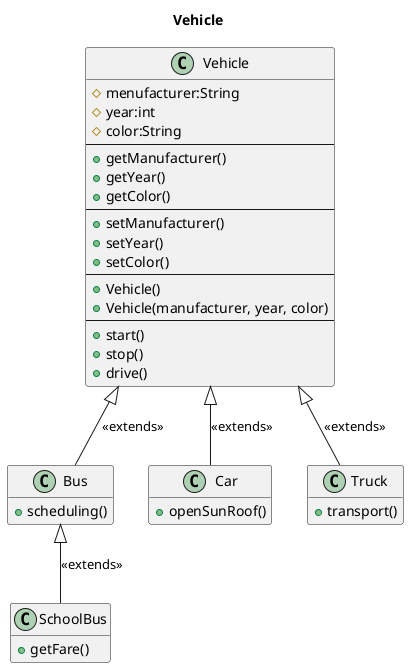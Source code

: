 @startuml Inheritance

title Vehicle

class Vehicle {
    #menufacturer:String
    #year:int
    #color:String
    ---
    +getManufacturer()
    +getYear()
    +getColor()
    ---
    +setManufacturer()
    +setYear()
    +setColor()
    ---
    +Vehicle()
    +Vehicle(manufacturer, year, color)
    ---
    +start()
    +stop()
    +drive()
}

class Car {
    +openSunRoof()
}

class Truck {
    +transport()
}

class Bus{
    +scheduling()
}

class SchoolBus{
    +getFare()
} 

Bus -u-|> Vehicle : <<extends>>
Truck -u-|> Vehicle : <<extends>>
Car -u-|> Vehicle : <<extends>>
SchoolBus -u-|> Bus : <<extends>>

hide empty member

@enduml